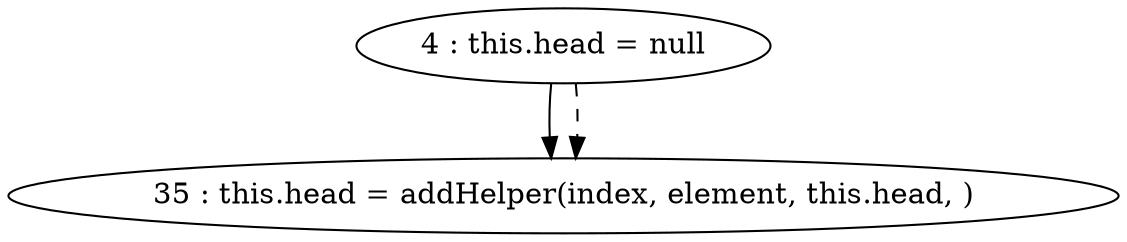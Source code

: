 digraph G {
"4 : this.head = null"
"4 : this.head = null" -> "35 : this.head = addHelper(index, element, this.head, )"
"4 : this.head = null" -> "35 : this.head = addHelper(index, element, this.head, )" [style=dashed]
"35 : this.head = addHelper(index, element, this.head, )"
}